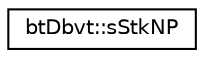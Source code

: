 digraph "Graphical Class Hierarchy"
{
  edge [fontname="Helvetica",fontsize="10",labelfontname="Helvetica",labelfontsize="10"];
  node [fontname="Helvetica",fontsize="10",shape=record];
  rankdir="LR";
  Node1 [label="btDbvt::sStkNP",height=0.2,width=0.4,color="black", fillcolor="white", style="filled",URL="$structbt_dbvt_1_1s_stk_n_p.html"];
}
